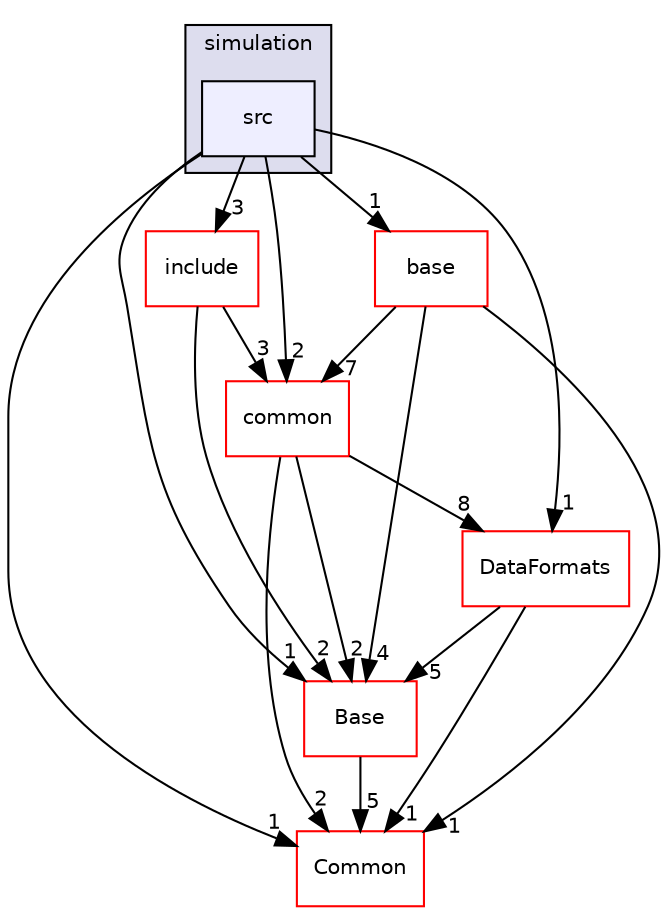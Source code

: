 digraph "/home/travis/build/AliceO2Group/AliceO2/Detectors/ITSMFT/MFT/simulation/src" {
  bgcolor=transparent;
  compound=true
  node [ fontsize="10", fontname="Helvetica"];
  edge [ labelfontsize="10", labelfontname="Helvetica"];
  subgraph clusterdir_a336bf94aab96007822cb34c9e2cb8a5 {
    graph [ bgcolor="#ddddee", pencolor="black", label="simulation" fontname="Helvetica", fontsize="10", URL="dir_a336bf94aab96007822cb34c9e2cb8a5.html"]
  dir_a2acb30c8e273b0bd9a81b3e5dc220f6 [shape=box, label="src", style="filled", fillcolor="#eeeeff", pencolor="black", URL="dir_a2acb30c8e273b0bd9a81b3e5dc220f6.html"];
  }
  dir_4ea160d701b771c477e65d0fdf48e88e [shape=box label="include" color="red" URL="dir_4ea160d701b771c477e65d0fdf48e88e.html"];
  dir_4ab6b4cc6a7edbff49100e9123df213f [shape=box label="Common" color="red" URL="dir_4ab6b4cc6a7edbff49100e9123df213f.html"];
  dir_37c90836491b695b472bf98d1be8336b [shape=box label="Base" color="red" URL="dir_37c90836491b695b472bf98d1be8336b.html"];
  dir_85bf31a2e8d306e7598ffcb73f8df6bf [shape=box label="common" color="red" URL="dir_85bf31a2e8d306e7598ffcb73f8df6bf.html"];
  dir_7e732ae97f4f941436b6909b27d4da36 [shape=box label="base" color="red" URL="dir_7e732ae97f4f941436b6909b27d4da36.html"];
  dir_2171f7ec022c5423887b07c69b2f5b48 [shape=box label="DataFormats" color="red" URL="dir_2171f7ec022c5423887b07c69b2f5b48.html"];
  dir_4ea160d701b771c477e65d0fdf48e88e->dir_37c90836491b695b472bf98d1be8336b [headlabel="2", labeldistance=1.5 headhref="dir_000085_000057.html"];
  dir_4ea160d701b771c477e65d0fdf48e88e->dir_85bf31a2e8d306e7598ffcb73f8df6bf [headlabel="3", labeldistance=1.5 headhref="dir_000085_000116.html"];
  dir_37c90836491b695b472bf98d1be8336b->dir_4ab6b4cc6a7edbff49100e9123df213f [headlabel="5", labeldistance=1.5 headhref="dir_000057_000016.html"];
  dir_85bf31a2e8d306e7598ffcb73f8df6bf->dir_4ab6b4cc6a7edbff49100e9123df213f [headlabel="2", labeldistance=1.5 headhref="dir_000116_000016.html"];
  dir_85bf31a2e8d306e7598ffcb73f8df6bf->dir_37c90836491b695b472bf98d1be8336b [headlabel="2", labeldistance=1.5 headhref="dir_000116_000057.html"];
  dir_85bf31a2e8d306e7598ffcb73f8df6bf->dir_2171f7ec022c5423887b07c69b2f5b48 [headlabel="8", labeldistance=1.5 headhref="dir_000116_000032.html"];
  dir_7e732ae97f4f941436b6909b27d4da36->dir_4ab6b4cc6a7edbff49100e9123df213f [headlabel="1", labeldistance=1.5 headhref="dir_000066_000016.html"];
  dir_7e732ae97f4f941436b6909b27d4da36->dir_37c90836491b695b472bf98d1be8336b [headlabel="4", labeldistance=1.5 headhref="dir_000066_000057.html"];
  dir_7e732ae97f4f941436b6909b27d4da36->dir_85bf31a2e8d306e7598ffcb73f8df6bf [headlabel="7", labeldistance=1.5 headhref="dir_000066_000116.html"];
  dir_a2acb30c8e273b0bd9a81b3e5dc220f6->dir_4ea160d701b771c477e65d0fdf48e88e [headlabel="3", labeldistance=1.5 headhref="dir_000109_000085.html"];
  dir_a2acb30c8e273b0bd9a81b3e5dc220f6->dir_4ab6b4cc6a7edbff49100e9123df213f [headlabel="1", labeldistance=1.5 headhref="dir_000109_000016.html"];
  dir_a2acb30c8e273b0bd9a81b3e5dc220f6->dir_37c90836491b695b472bf98d1be8336b [headlabel="1", labeldistance=1.5 headhref="dir_000109_000057.html"];
  dir_a2acb30c8e273b0bd9a81b3e5dc220f6->dir_85bf31a2e8d306e7598ffcb73f8df6bf [headlabel="2", labeldistance=1.5 headhref="dir_000109_000116.html"];
  dir_a2acb30c8e273b0bd9a81b3e5dc220f6->dir_7e732ae97f4f941436b6909b27d4da36 [headlabel="1", labeldistance=1.5 headhref="dir_000109_000066.html"];
  dir_a2acb30c8e273b0bd9a81b3e5dc220f6->dir_2171f7ec022c5423887b07c69b2f5b48 [headlabel="1", labeldistance=1.5 headhref="dir_000109_000032.html"];
  dir_2171f7ec022c5423887b07c69b2f5b48->dir_4ab6b4cc6a7edbff49100e9123df213f [headlabel="1", labeldistance=1.5 headhref="dir_000032_000016.html"];
  dir_2171f7ec022c5423887b07c69b2f5b48->dir_37c90836491b695b472bf98d1be8336b [headlabel="5", labeldistance=1.5 headhref="dir_000032_000057.html"];
}

